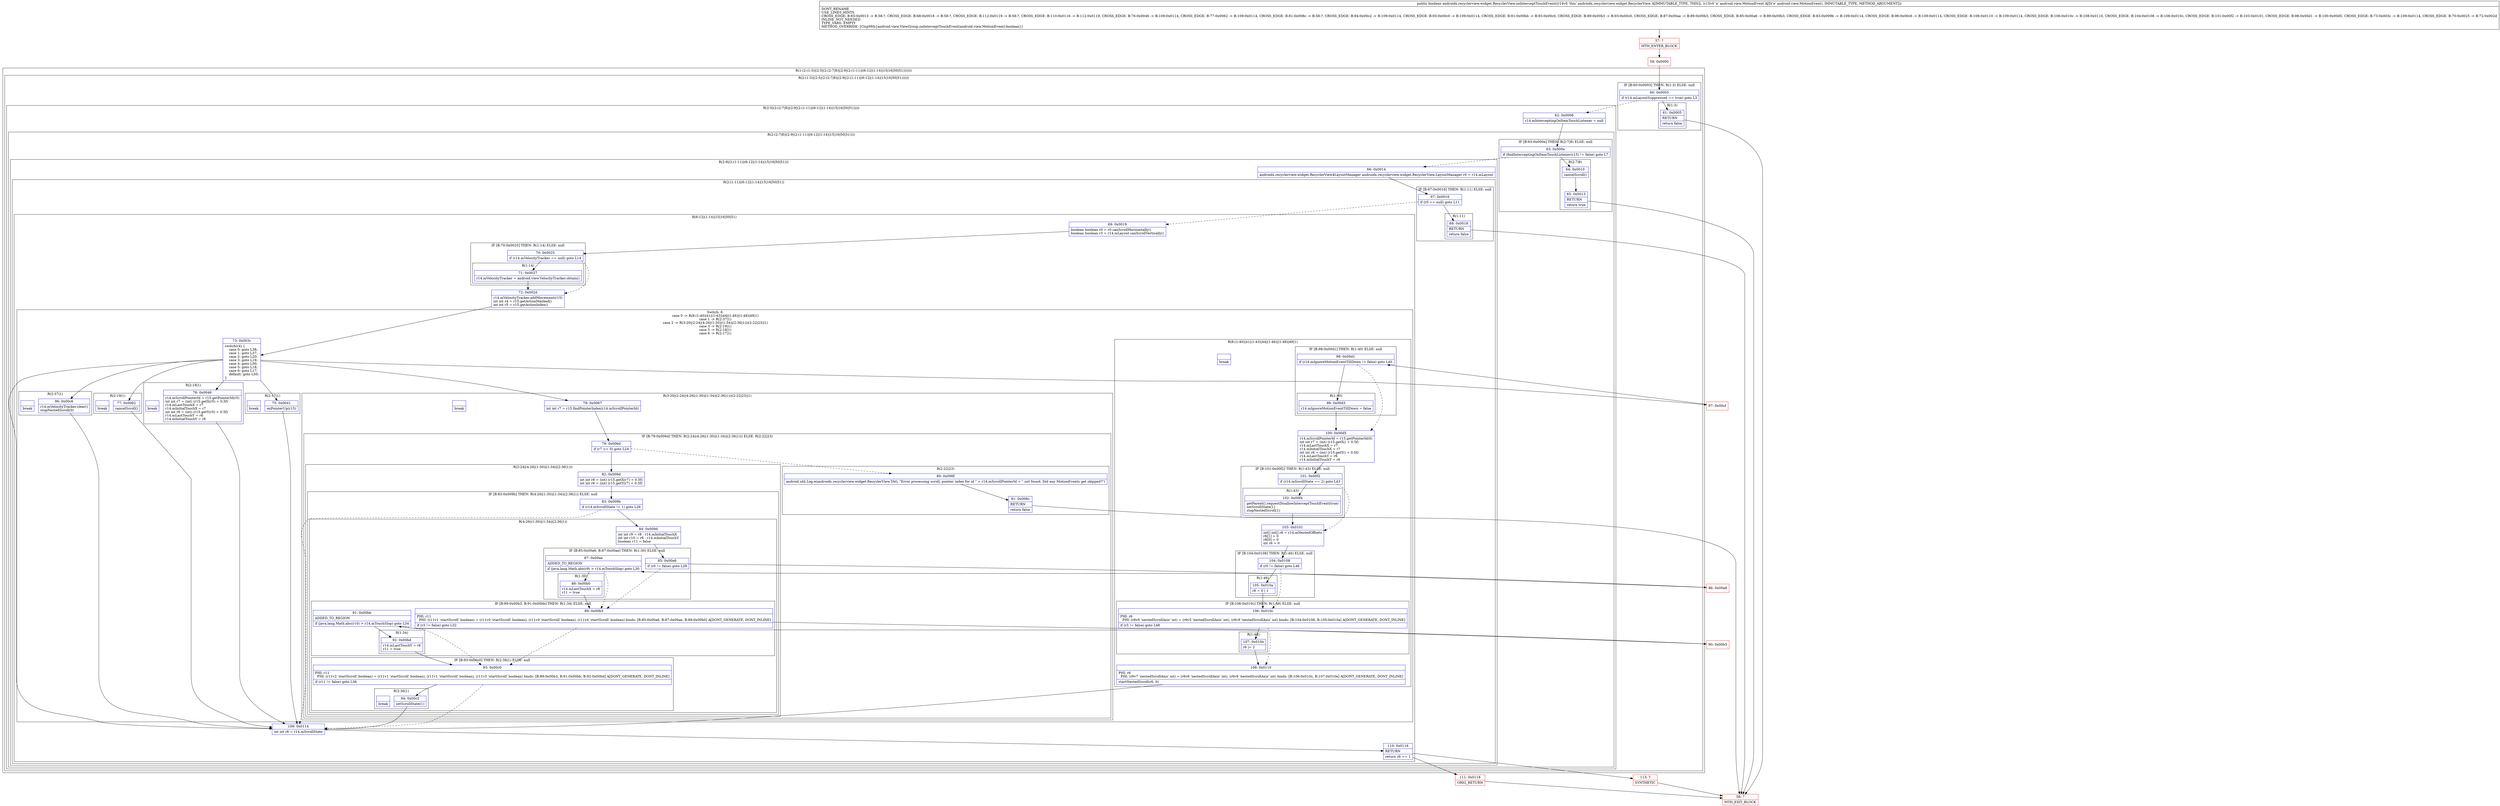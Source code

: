 digraph "CFG forandroidx.recyclerview.widget.RecyclerView.onInterceptTouchEvent(Landroid\/view\/MotionEvent;)Z" {
subgraph cluster_Region_1535356251 {
label = "R(1:(2:(1:3)|(2:5|(2:(2:7|8)|(2:9|(2:(1:11)|(6:12|(1:14)|15|16|50|51)))))))";
node [shape=record,color=blue];
subgraph cluster_Region_302396896 {
label = "R(2:(1:3)|(2:5|(2:(2:7|8)|(2:9|(2:(1:11)|(6:12|(1:14)|15|16|50|51))))))";
node [shape=record,color=blue];
subgraph cluster_IfRegion_1512414686 {
label = "IF [B:60:0x0003] THEN: R(1:3) ELSE: null";
node [shape=record,color=blue];
Node_60 [shape=record,label="{60\:\ 0x0003|if (r14.mLayoutSuppressed == true) goto L3\l}"];
subgraph cluster_Region_1616608803 {
label = "R(1:3)";
node [shape=record,color=blue];
Node_61 [shape=record,label="{61\:\ 0x0005|RETURN\l|return false\l}"];
}
}
subgraph cluster_Region_653585926 {
label = "R(2:5|(2:(2:7|8)|(2:9|(2:(1:11)|(6:12|(1:14)|15|16|50|51)))))";
node [shape=record,color=blue];
Node_62 [shape=record,label="{62\:\ 0x0006|r14.mInterceptingOnItemTouchListener = null\l}"];
subgraph cluster_Region_92173837 {
label = "R(2:(2:7|8)|(2:9|(2:(1:11)|(6:12|(1:14)|15|16|50|51))))";
node [shape=record,color=blue];
subgraph cluster_IfRegion_1933824017 {
label = "IF [B:63:0x000e] THEN: R(2:7|8) ELSE: null";
node [shape=record,color=blue];
Node_63 [shape=record,label="{63\:\ 0x000e|if (findInterceptingOnItemTouchListener(r15) != false) goto L7\l}"];
subgraph cluster_Region_1213334076 {
label = "R(2:7|8)";
node [shape=record,color=blue];
Node_64 [shape=record,label="{64\:\ 0x0010|cancelScroll()\l}"];
Node_65 [shape=record,label="{65\:\ 0x0013|RETURN\l|return true\l}"];
}
}
subgraph cluster_Region_967023585 {
label = "R(2:9|(2:(1:11)|(6:12|(1:14)|15|16|50|51)))";
node [shape=record,color=blue];
Node_66 [shape=record,label="{66\:\ 0x0014|androidx.recyclerview.widget.RecyclerView$LayoutManager androidx.recyclerview.widget.RecyclerView.LayoutManager r0 = r14.mLayout\l}"];
subgraph cluster_Region_1230459374 {
label = "R(2:(1:11)|(6:12|(1:14)|15|16|50|51))";
node [shape=record,color=blue];
subgraph cluster_IfRegion_180294908 {
label = "IF [B:67:0x0016] THEN: R(1:11) ELSE: null";
node [shape=record,color=blue];
Node_67 [shape=record,label="{67\:\ 0x0016|if (r0 == null) goto L11\l}"];
subgraph cluster_Region_1064278231 {
label = "R(1:11)";
node [shape=record,color=blue];
Node_68 [shape=record,label="{68\:\ 0x0018|RETURN\l|return false\l}"];
}
}
subgraph cluster_Region_884961270 {
label = "R(6:12|(1:14)|15|16|50|51)";
node [shape=record,color=blue];
Node_69 [shape=record,label="{69\:\ 0x0019|boolean boolean r0 = r0.canScrollHorizontally()\lboolean boolean r3 = r14.mLayout.canScrollVertically()\l}"];
subgraph cluster_IfRegion_1379992691 {
label = "IF [B:70:0x0025] THEN: R(1:14) ELSE: null";
node [shape=record,color=blue];
Node_70 [shape=record,label="{70\:\ 0x0025|if (r14.mVelocityTracker == null) goto L14\l}"];
subgraph cluster_Region_182108133 {
label = "R(1:14)";
node [shape=record,color=blue];
Node_71 [shape=record,label="{71\:\ 0x0027|r14.mVelocityTracker = android.view.VelocityTracker.obtain()\l}"];
}
}
Node_72 [shape=record,label="{72\:\ 0x002d|r14.mVelocityTracker.addMovement(r15)\lint int r4 = r15.getActionMasked()\lint int r5 = r15.getActionIndex()\l}"];
subgraph cluster_SwitchRegion_859228956 {
label = "Switch: 6
 case 0 -> R(8:(1:40)|41|(1:43)|44|(1:46)|(1:48)|49|1)
 case 1 -> R(2:37|1)
 case 2 -> R(3:20|(2:24|(4:26|(1:30)|(1:34)|(2:36|1)))(2:22|23)|1)
 case 3 -> R(2:19|1)
 case 5 -> R(2:18|1)
 case 6 -> R(2:17|1)";
node [shape=record,color=blue];
Node_73 [shape=record,label="{73\:\ 0x003c|switch(r4) \{\l    case 0: goto L38;\l    case 1: goto L37;\l    case 2: goto L20;\l    case 3: goto L19;\l    case 4: goto L50;\l    case 5: goto L18;\l    case 6: goto L17;\l    default: goto L50;\l\}\l}"];
subgraph cluster_Region_372376167 {
label = "R(8:(1:40)|41|(1:43)|44|(1:46)|(1:48)|49|1)";
node [shape=record,color=blue];
subgraph cluster_IfRegion_2037466993 {
label = "IF [B:98:0x00d1] THEN: R(1:40) ELSE: null";
node [shape=record,color=blue];
Node_98 [shape=record,label="{98\:\ 0x00d1|if (r14.mIgnoreMotionEventTillDown != false) goto L40\l}"];
subgraph cluster_Region_983286184 {
label = "R(1:40)";
node [shape=record,color=blue];
Node_99 [shape=record,label="{99\:\ 0x00d3|r14.mIgnoreMotionEventTillDown = false\l}"];
}
}
Node_100 [shape=record,label="{100\:\ 0x00d5|r14.mScrollPointerId = r15.getPointerId(0)\lint int r7 = (int) (r15.getX() + 0.5f)\lr14.mLastTouchX = r7\lr14.mInitialTouchX = r7\lint int r6 = (int) (r15.getY() + 0.5f)\lr14.mLastTouchY = r6\lr14.mInitialTouchY = r6\l}"];
subgraph cluster_IfRegion_1612920852 {
label = "IF [B:101:0x00f2] THEN: R(1:43) ELSE: null";
node [shape=record,color=blue];
Node_101 [shape=record,label="{101\:\ 0x00f2|if (r14.mScrollState == 2) goto L43\l}"];
subgraph cluster_Region_1071224418 {
label = "R(1:43)";
node [shape=record,color=blue];
Node_102 [shape=record,label="{102\:\ 0x00f4|getParent().requestDisallowInterceptTouchEvent(true)\lsetScrollState(1)\lstopNestedScroll(1)\l}"];
}
}
Node_103 [shape=record,label="{103\:\ 0x0101|int[] int[] r6 = r14.mNestedOffsets\lr6[1] = 0\lr6[0] = 0\lint r6 = 0\l}"];
subgraph cluster_IfRegion_236287470 {
label = "IF [B:104:0x0108] THEN: R(1:46) ELSE: null";
node [shape=record,color=blue];
Node_104 [shape=record,label="{104\:\ 0x0108|if (r0 != false) goto L46\l}"];
subgraph cluster_Region_1310503468 {
label = "R(1:46)";
node [shape=record,color=blue];
Node_105 [shape=record,label="{105\:\ 0x010a|r6 = 0 \| 1\l}"];
}
}
subgraph cluster_IfRegion_1495691839 {
label = "IF [B:106:0x010c] THEN: R(1:48) ELSE: null";
node [shape=record,color=blue];
Node_106 [shape=record,label="{106\:\ 0x010c|PHI: r6 \l  PHI: (r6v6 'nestedScrollAxis' int) = (r6v5 'nestedScrollAxis' int), (r6v9 'nestedScrollAxis' int) binds: [B:104:0x0108, B:105:0x010a] A[DONT_GENERATE, DONT_INLINE]\l|if (r3 != false) goto L48\l}"];
subgraph cluster_Region_1274539621 {
label = "R(1:48)";
node [shape=record,color=blue];
Node_107 [shape=record,label="{107\:\ 0x010e|r6 \|= 2\l}"];
}
}
Node_108 [shape=record,label="{108\:\ 0x0110|PHI: r6 \l  PHI: (r6v7 'nestedScrollAxis' int) = (r6v6 'nestedScrollAxis' int), (r6v8 'nestedScrollAxis' int) binds: [B:106:0x010c, B:107:0x010e] A[DONT_GENERATE, DONT_INLINE]\l|startNestedScroll(r6, 0)\l}"];
Node_InsnContainer_1281365031 [shape=record,label="{|break\l}"];
}
subgraph cluster_Region_672275074 {
label = "R(2:37|1)";
node [shape=record,color=blue];
Node_96 [shape=record,label="{96\:\ 0x00c6|r14.mVelocityTracker.clear()\lstopNestedScroll(0)\l}"];
Node_InsnContainer_1359504396 [shape=record,label="{|break\l}"];
}
subgraph cluster_Region_1265934056 {
label = "R(3:20|(2:24|(4:26|(1:30)|(1:34)|(2:36|1)))(2:22|23)|1)";
node [shape=record,color=blue];
Node_78 [shape=record,label="{78\:\ 0x0067|int int r7 = r15.findPointerIndex(r14.mScrollPointerId)\l}"];
subgraph cluster_IfRegion_1305709787 {
label = "IF [B:79:0x006d] THEN: R(2:24|(4:26|(1:30)|(1:34)|(2:36|1))) ELSE: R(2:22|23)";
node [shape=record,color=blue];
Node_79 [shape=record,label="{79\:\ 0x006d|if (r7 \>= 0) goto L24\l}"];
subgraph cluster_Region_958650306 {
label = "R(2:24|(4:26|(1:30)|(1:34)|(2:36|1)))";
node [shape=record,color=blue];
Node_82 [shape=record,label="{82\:\ 0x008d|int int r8 = (int) (r15.getX(r7) + 0.5f)\lint int r6 = (int) (r15.getY(r7) + 0.5f)\l}"];
subgraph cluster_IfRegion_579965641 {
label = "IF [B:83:0x009b] THEN: R(4:26|(1:30)|(1:34)|(2:36|1)) ELSE: null";
node [shape=record,color=blue];
Node_83 [shape=record,label="{83\:\ 0x009b|if (r14.mScrollState != 1) goto L26\l}"];
subgraph cluster_Region_302358296 {
label = "R(4:26|(1:30)|(1:34)|(2:36|1))";
node [shape=record,color=blue];
Node_84 [shape=record,label="{84\:\ 0x009d|int int r9 = r8 \- r14.mInitialTouchX\lint int r10 = r6 \- r14.mInitialTouchY\lboolean r11 = false\l}"];
subgraph cluster_IfRegion_726440798 {
label = "IF [B:85:0x00a6, B:87:0x00ae] THEN: R(1:30) ELSE: null";
node [shape=record,color=blue];
Node_85 [shape=record,label="{85\:\ 0x00a6|if (r0 != false) goto L28\l}"];
Node_87 [shape=record,label="{87\:\ 0x00ae|ADDED_TO_REGION\l|if (java.lang.Math.abs(r9) \> r14.mTouchSlop) goto L30\l}"];
subgraph cluster_Region_2104082542 {
label = "R(1:30)";
node [shape=record,color=blue];
Node_88 [shape=record,label="{88\:\ 0x00b0|r14.mLastTouchX = r8\lr11 = true\l}"];
}
}
subgraph cluster_IfRegion_371811890 {
label = "IF [B:89:0x00b3, B:91:0x00bb] THEN: R(1:34) ELSE: null";
node [shape=record,color=blue];
Node_89 [shape=record,label="{89\:\ 0x00b3|PHI: r11 \l  PHI: (r11v1 'startScroll' boolean) = (r11v0 'startScroll' boolean), (r11v0 'startScroll' boolean), (r11v4 'startScroll' boolean) binds: [B:85:0x00a6, B:87:0x00ae, B:88:0x00b0] A[DONT_GENERATE, DONT_INLINE]\l|if (r3 != false) goto L32\l}"];
Node_91 [shape=record,label="{91\:\ 0x00bb|ADDED_TO_REGION\l|if (java.lang.Math.abs(r10) \> r14.mTouchSlop) goto L34\l}"];
subgraph cluster_Region_747454028 {
label = "R(1:34)";
node [shape=record,color=blue];
Node_92 [shape=record,label="{92\:\ 0x00bd|r14.mLastTouchY = r6\lr11 = true\l}"];
}
}
subgraph cluster_IfRegion_196571608 {
label = "IF [B:93:0x00c0] THEN: R(2:36|1) ELSE: null";
node [shape=record,color=blue];
Node_93 [shape=record,label="{93\:\ 0x00c0|PHI: r11 \l  PHI: (r11v2 'startScroll' boolean) = (r11v1 'startScroll' boolean), (r11v1 'startScroll' boolean), (r11v3 'startScroll' boolean) binds: [B:89:0x00b3, B:91:0x00bb, B:92:0x00bd] A[DONT_GENERATE, DONT_INLINE]\l|if (r11 != false) goto L36\l}"];
subgraph cluster_Region_1855749008 {
label = "R(2:36|1)";
node [shape=record,color=blue];
Node_94 [shape=record,label="{94\:\ 0x00c2|setScrollState(1)\l}"];
Node_InsnContainer_1457695435 [shape=record,label="{|break\l}"];
}
}
}
}
}
subgraph cluster_Region_1146653727 {
label = "R(2:22|23)";
node [shape=record,color=blue];
Node_80 [shape=record,label="{80\:\ 0x006f|android.util.Log.e(androidx.recyclerview.widget.RecyclerView.TAG, \"Error processing scroll; pointer index for id \" + r14.mScrollPointerId + \" not found. Did any MotionEvents get skipped?\")\l}"];
Node_81 [shape=record,label="{81\:\ 0x008c|RETURN\l|return false\l}"];
}
}
Node_InsnContainer_1794197895 [shape=record,label="{|break\l}"];
}
subgraph cluster_Region_1740439474 {
label = "R(2:19|1)";
node [shape=record,color=blue];
Node_77 [shape=record,label="{77\:\ 0x0062|cancelScroll()\l}"];
Node_InsnContainer_608941436 [shape=record,label="{|break\l}"];
}
subgraph cluster_Region_2096050255 {
label = "R(2:18|1)";
node [shape=record,color=blue];
Node_76 [shape=record,label="{76\:\ 0x0046|r14.mScrollPointerId = r15.getPointerId(r5)\lint int r7 = (int) (r15.getX(r5) + 0.5f)\lr14.mLastTouchX = r7\lr14.mInitialTouchX = r7\lint int r6 = (int) (r15.getY(r5) + 0.5f)\lr14.mLastTouchY = r6\lr14.mInitialTouchY = r6\l}"];
Node_InsnContainer_611581342 [shape=record,label="{|break\l}"];
}
subgraph cluster_Region_1143879142 {
label = "R(2:17|1)";
node [shape=record,color=blue];
Node_75 [shape=record,label="{75\:\ 0x0041|onPointerUp(r15)\l}"];
Node_InsnContainer_1156514750 [shape=record,label="{|break\l}"];
}
}
Node_109 [shape=record,label="{109\:\ 0x0114|int int r6 = r14.mScrollState\l}"];
Node_110 [shape=record,label="{110\:\ 0x0116|RETURN\l|return r6 == 1\l}"];
}
}
}
}
}
}
}
Node_57 [shape=record,color=red,label="{57\:\ ?|MTH_ENTER_BLOCK\l}"];
Node_59 [shape=record,color=red,label="{59\:\ 0x0000}"];
Node_58 [shape=record,color=red,label="{58\:\ ?|MTH_EXIT_BLOCK\l}"];
Node_86 [shape=record,color=red,label="{86\:\ 0x00a8}"];
Node_90 [shape=record,color=red,label="{90\:\ 0x00b5}"];
Node_97 [shape=record,color=red,label="{97\:\ 0x00cf}"];
Node_111 [shape=record,color=red,label="{111\:\ 0x0118|ORIG_RETURN\l}"];
Node_113 [shape=record,color=red,label="{113\:\ ?|SYNTHETIC\l}"];
MethodNode[shape=record,label="{public boolean androidx.recyclerview.widget.RecyclerView.onInterceptTouchEvent((r14v0 'this' androidx.recyclerview.widget.RecyclerView A[IMMUTABLE_TYPE, THIS]), (r15v0 'e' android.view.MotionEvent A[D('e' android.view.MotionEvent), IMMUTABLE_TYPE, METHOD_ARGUMENT]))  | DONT_RENAME\lUSE_LINES_HINTS\lCROSS_EDGE: B:65:0x0013 \-\> B:58:?, CROSS_EDGE: B:68:0x0018 \-\> B:58:?, CROSS_EDGE: B:112:0x0119 \-\> B:58:?, CROSS_EDGE: B:110:0x0116 \-\> B:112:0x0119, CROSS_EDGE: B:76:0x0046 \-\> B:109:0x0114, CROSS_EDGE: B:77:0x0062 \-\> B:109:0x0114, CROSS_EDGE: B:81:0x008c \-\> B:58:?, CROSS_EDGE: B:94:0x00c2 \-\> B:109:0x0114, CROSS_EDGE: B:93:0x00c0 \-\> B:109:0x0114, CROSS_EDGE: B:91:0x00bb \-\> B:93:0x00c0, CROSS_EDGE: B:89:0x00b3 \-\> B:93:0x00c0, CROSS_EDGE: B:87:0x00ae \-\> B:89:0x00b3, CROSS_EDGE: B:85:0x00a6 \-\> B:89:0x00b3, CROSS_EDGE: B:83:0x009b \-\> B:109:0x0114, CROSS_EDGE: B:96:0x00c6 \-\> B:109:0x0114, CROSS_EDGE: B:108:0x0110 \-\> B:109:0x0114, CROSS_EDGE: B:106:0x010c \-\> B:108:0x0110, CROSS_EDGE: B:104:0x0108 \-\> B:106:0x010c, CROSS_EDGE: B:101:0x00f2 \-\> B:103:0x0101, CROSS_EDGE: B:98:0x00d1 \-\> B:100:0x00d5, CROSS_EDGE: B:73:0x003c \-\> B:109:0x0114, CROSS_EDGE: B:70:0x0025 \-\> B:72:0x002d\lINLINE_NOT_NEEDED\lTYPE_VARS: EMPTY\lMETHOD_OVERRIDE: [ClspMth\{android.view.ViewGroup.onInterceptTouchEvent(android.view.MotionEvent):boolean\}]\l}"];
MethodNode -> Node_57;Node_60 -> Node_61;
Node_60 -> Node_62[style=dashed];
Node_61 -> Node_58;
Node_62 -> Node_63;
Node_63 -> Node_64;
Node_63 -> Node_66[style=dashed];
Node_64 -> Node_65;
Node_65 -> Node_58;
Node_66 -> Node_67;
Node_67 -> Node_68;
Node_67 -> Node_69[style=dashed];
Node_68 -> Node_58;
Node_69 -> Node_70;
Node_70 -> Node_71;
Node_70 -> Node_72[style=dashed];
Node_71 -> Node_72;
Node_72 -> Node_73;
Node_73 -> Node_75;
Node_73 -> Node_76;
Node_73 -> Node_77;
Node_73 -> Node_78;
Node_73 -> Node_96;
Node_73 -> Node_97;
Node_73 -> Node_109;
Node_98 -> Node_99;
Node_98 -> Node_100[style=dashed];
Node_99 -> Node_100;
Node_100 -> Node_101;
Node_101 -> Node_102;
Node_101 -> Node_103[style=dashed];
Node_102 -> Node_103;
Node_103 -> Node_104;
Node_104 -> Node_105;
Node_104 -> Node_106[style=dashed];
Node_105 -> Node_106;
Node_106 -> Node_107;
Node_106 -> Node_108[style=dashed];
Node_107 -> Node_108;
Node_108 -> Node_109;
Node_96 -> Node_109;
Node_78 -> Node_79;
Node_79 -> Node_80[style=dashed];
Node_79 -> Node_82;
Node_82 -> Node_83;
Node_83 -> Node_84;
Node_83 -> Node_109[style=dashed];
Node_84 -> Node_85;
Node_85 -> Node_86;
Node_85 -> Node_89[style=dashed];
Node_87 -> Node_88;
Node_87 -> Node_89[style=dashed];
Node_88 -> Node_89;
Node_89 -> Node_90;
Node_89 -> Node_93[style=dashed];
Node_91 -> Node_92;
Node_91 -> Node_93[style=dashed];
Node_92 -> Node_93;
Node_93 -> Node_94;
Node_93 -> Node_109[style=dashed];
Node_94 -> Node_109;
Node_80 -> Node_81;
Node_81 -> Node_58;
Node_77 -> Node_109;
Node_76 -> Node_109;
Node_75 -> Node_109;
Node_109 -> Node_110;
Node_110 -> Node_111;
Node_110 -> Node_113;
Node_57 -> Node_59;
Node_59 -> Node_60;
Node_86 -> Node_87;
Node_90 -> Node_91;
Node_97 -> Node_98;
Node_111 -> Node_58;
Node_113 -> Node_58;
}

